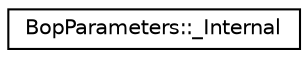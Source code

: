 digraph "Graphical Class Hierarchy"
{
 // LATEX_PDF_SIZE
  edge [fontname="Helvetica",fontsize="10",labelfontname="Helvetica",labelfontsize="10"];
  node [fontname="Helvetica",fontsize="10",shape=record];
  rankdir="LR";
  Node0 [label="BopParameters::_Internal",height=0.2,width=0.4,color="black", fillcolor="white", style="filled",URL="$classoperations__research_1_1bop_1_1_bop_parameters_1_1___internal.html",tooltip=" "];
}
